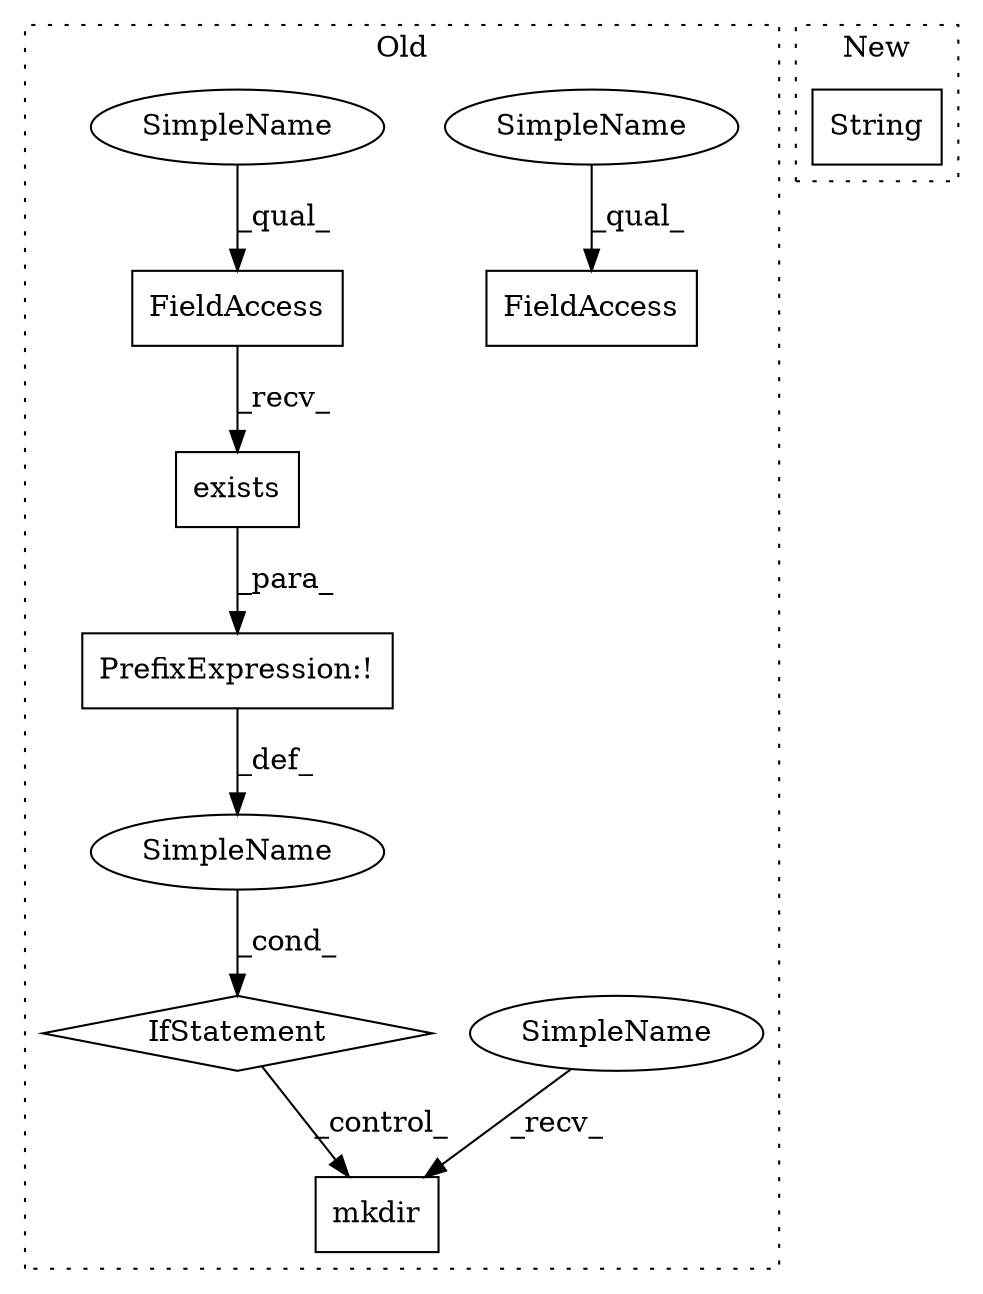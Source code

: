 digraph G {
subgraph cluster0 {
1 [label="mkdir" a="32" s="5752,5768" l="6,1" shape="box"];
3 [label="IfStatement" a="25" s="5706,5737" l="4,2" shape="diamond"];
4 [label="PrefixExpression:!" a="38" s="5710" l="1" shape="box"];
5 [label="FieldAccess" a="22" s="5711" l="7" shape="box"];
6 [label="FieldAccess" a="22" s="5801" l="7" shape="box"];
7 [label="exists" a="32" s="5719,5736" l="7,1" shape="box"];
8 [label="SimpleName" a="42" s="" l="" shape="ellipse"];
9 [label="SimpleName" a="42" s="5749" l="2" shape="ellipse"];
10 [label="SimpleName" a="42" s="5801" l="2" shape="ellipse"];
11 [label="SimpleName" a="42" s="5711" l="2" shape="ellipse"];
label = "Old";
style="dotted";
}
subgraph cluster1 {
2 [label="String" a="32" s="5868,5890" l="7,1" shape="box"];
label = "New";
style="dotted";
}
3 -> 1 [label="_control_"];
4 -> 8 [label="_def_"];
5 -> 7 [label="_recv_"];
7 -> 4 [label="_para_"];
8 -> 3 [label="_cond_"];
9 -> 1 [label="_recv_"];
10 -> 6 [label="_qual_"];
11 -> 5 [label="_qual_"];
}